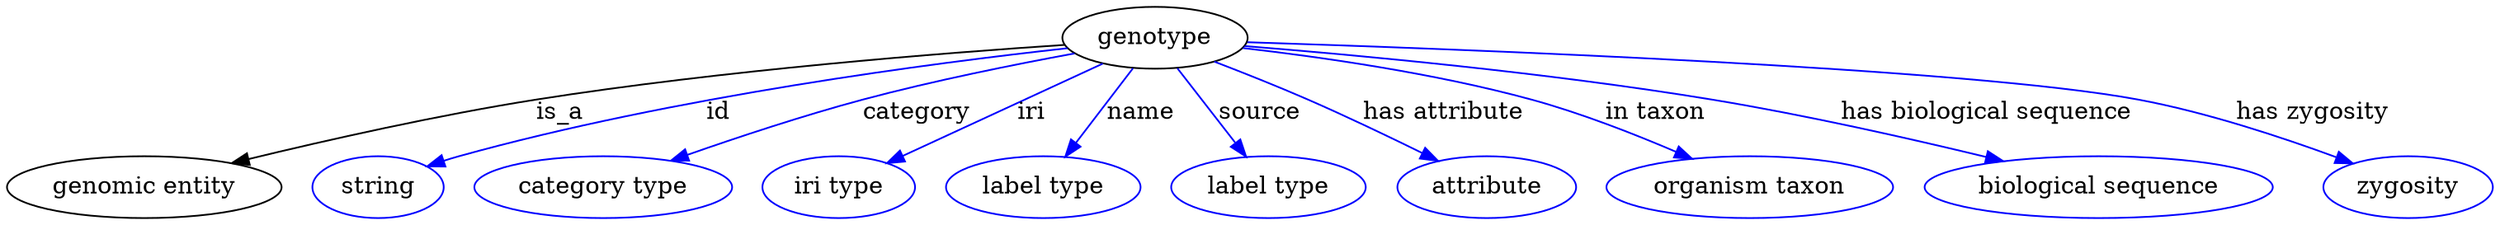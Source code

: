 digraph {
	graph [bb="0,0,1183,123"];
	node [label="\N"];
	genotype	 [height=0.5,
		label=genotype,
		pos="549.69,105",
		width=1.1916];
	"genomic entity"	 [height=0.5,
		pos="63.694,18",
		width=1.7693];
	genotype -> "genomic entity"	 [label=is_a,
		lp="263.69,61.5",
		pos="e,106.45,31.416 507.1,101.76 449.16,96.923 342.43,86.452 252.69,69 205.99,59.917 153.85,45.517 116.18,34.332"];
	id	 [color=blue,
		height=0.5,
		label=string,
		pos="175.69,18",
		width=0.84854];
	genotype -> id	 [color=blue,
		label=id,
		lp="339.19,61.5",
		pos="e,199.5,29.63 508.49,99.767 444.59,90.925 318.24,70.534 215.69,36 213.44,35.241 211.14,34.4 208.84,33.507",
		style=solid];
	category	 [color=blue,
		height=0.5,
		label="category type",
		pos="282.69,18",
		width=1.6249];
	genotype -> category	 [color=blue,
		label=category,
		lp="436.19,61.5",
		pos="e,316.78,32.638 511.84,96.315 484.14,89.655 445.78,79.795 412.69,69 383.5,59.473 351.36,46.885 326.35,36.6",
		style=solid];
	iri	 [color=blue,
		height=0.5,
		label="iri type",
		pos="395.69,18",
		width=1.011];
	genotype -> iri	 [color=blue,
		label=iri,
		lp="489.19,61.5",
		pos="e,419.78,31.605 523.92,90.438 497.73,75.641 457.06,52.669 428.57,36.571",
		style=solid];
	name	 [color=blue,
		height=0.5,
		label="label type",
		pos="495.69,18",
		width=1.2638];
	genotype -> name	 [color=blue,
		label=name,
		lp="542.19,61.5",
		pos="e,506.61,35.58 538.77,87.394 531.08,75.012 520.66,58.23 512,44.27",
		style=solid];
	source	 [color=blue,
		height=0.5,
		label="label type",
		pos="604.69,18",
		width=1.2638];
	genotype -> source	 [color=blue,
		label=source,
		lp="598.69,61.5",
		pos="e,593.58,35.58 560.82,87.394 568.65,75.012 579.26,58.23 588.09,44.27",
		style=solid];
	"has attribute"	 [color=blue,
		height=0.5,
		label=attribute,
		pos="708.69,18",
		width=1.1193];
	genotype -> "has attribute"	 [color=blue,
		label="has attribute",
		lp="681.19,61.5",
		pos="e,684.62,32.439 577.87,91.167 590.98,84.616 606.73,76.581 620.69,69 639.16,58.979 659.47,47.258 675.92,37.581",
		style=solid];
	"in taxon"	 [color=blue,
		height=0.5,
		label="organism taxon",
		pos="832.69,18",
		width=1.8234];
	genotype -> "in taxon"	 [color=blue,
		label="in taxon",
		lp="780.19,61.5",
		pos="e,801.46,34.127 590.27,98.83 624.91,92.981 675.77,82.999 718.69,69 743.83,60.801 770.89,48.84 792.34,38.562",
		style=solid];
	"has biological sequence"	 [color=blue,
		height=0.5,
		label="biological sequence",
		pos="996.69,18",
		width=2.2387];
	genotype -> "has biological sequence"	 [color=blue,
		label="has biological sequence",
		lp="935.69,61.5",
		pos="e,949.06,32.535 591.81,100.71 642.94,95.134 731.64,84.269 806.69,69 851.7,59.843 901.86,46.233 939.33,35.375",
		style=solid];
	"has zygosity"	 [color=blue,
		height=0.5,
		label=zygosity,
		pos="1142.7,18",
		width=1.1193];
	genotype -> "has zygosity"	 [color=blue,
		label="has zygosity",
		lp="1088.7,61.5",
		pos="e,1114.6,31.003 592.54,103.11 690.19,98.574 926.82,86.126 1004.7,69 1039.7,61.304 1077.8,46.73 1105,35.126",
		style=solid];
}
